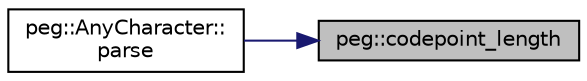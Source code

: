 digraph "peg::codepoint_length"
{
 // LATEX_PDF_SIZE
  edge [fontname="Helvetica",fontsize="10",labelfontname="Helvetica",labelfontsize="10"];
  node [fontname="Helvetica",fontsize="10",shape=record];
  rankdir="RL";
  Node1 [label="peg::codepoint_length",height=0.2,width=0.4,color="black", fillcolor="grey75", style="filled", fontcolor="black",tooltip=" "];
  Node1 -> Node2 [dir="back",color="midnightblue",fontsize="10",style="solid",fontname="Helvetica"];
  Node2 [label="peg::AnyCharacter::\lparse",height=0.2,width=0.4,color="black", fillcolor="white", style="filled",URL="$classpeg_1_1AnyCharacter.html#a53826ec0694645f9cc664b8a610e37aa",tooltip=" "];
}
